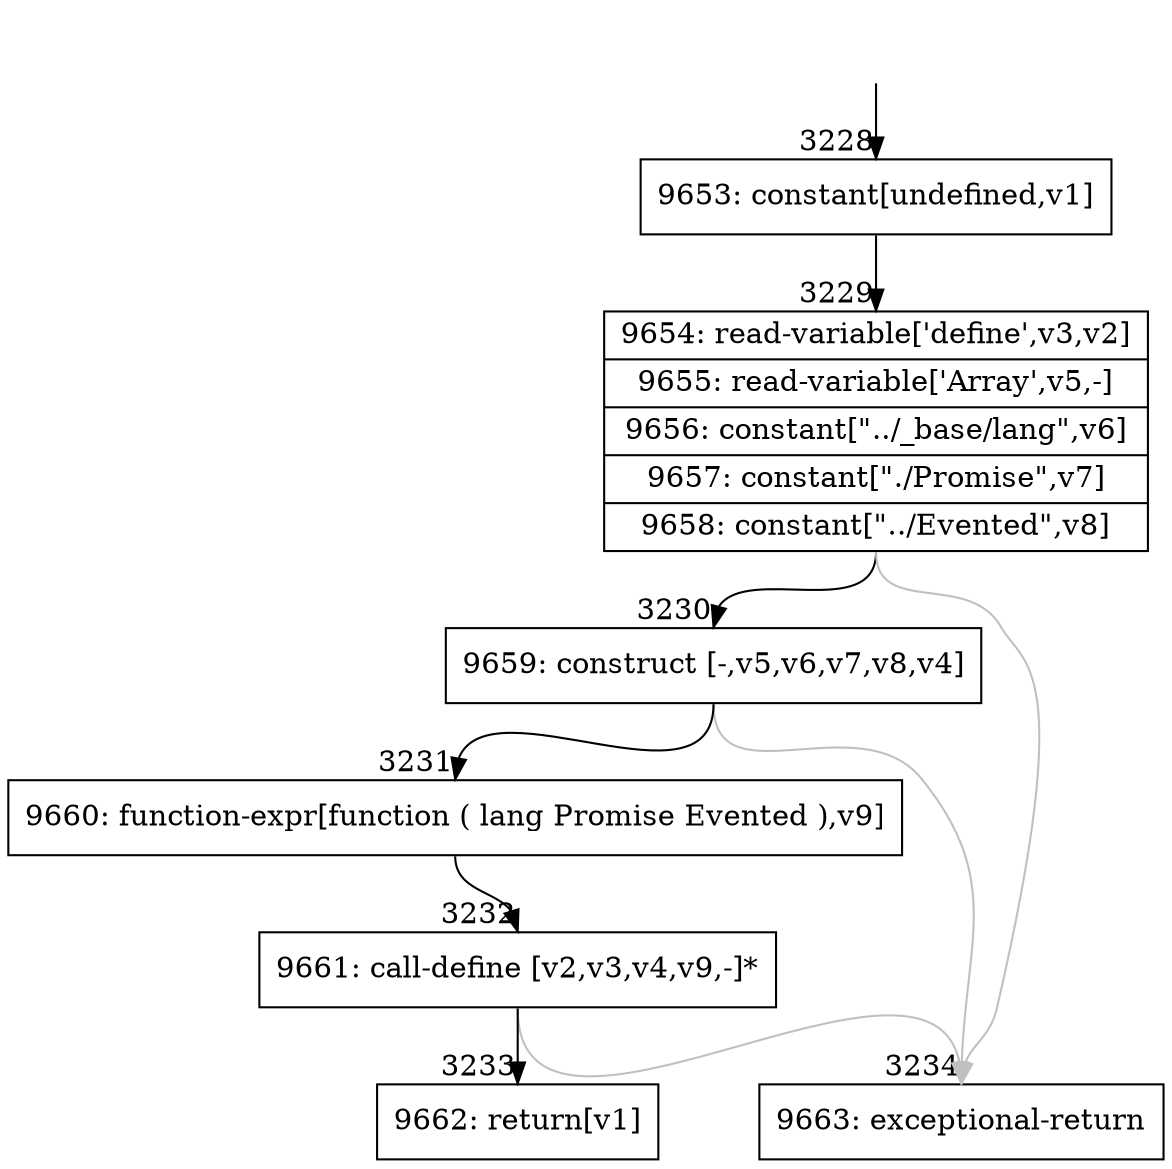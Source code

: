 digraph {
rankdir="TD"
BB_entry193[shape=none,label=""];
BB_entry193 -> BB3228 [tailport=s, headport=n, headlabel="    3228"]
BB3228 [shape=record label="{9653: constant[undefined,v1]}" ] 
BB3228 -> BB3229 [tailport=s, headport=n, headlabel="      3229"]
BB3229 [shape=record label="{9654: read-variable['define',v3,v2]|9655: read-variable['Array',v5,-]|9656: constant[\"../_base/lang\",v6]|9657: constant[\"./Promise\",v7]|9658: constant[\"../Evented\",v8]}" ] 
BB3229 -> BB3230 [tailport=s, headport=n, headlabel="      3230"]
BB3229 -> BB3234 [tailport=s, headport=n, color=gray, headlabel="      3234"]
BB3230 [shape=record label="{9659: construct [-,v5,v6,v7,v8,v4]}" ] 
BB3230 -> BB3231 [tailport=s, headport=n, headlabel="      3231"]
BB3230 -> BB3234 [tailport=s, headport=n, color=gray]
BB3231 [shape=record label="{9660: function-expr[function ( lang Promise Evented ),v9]}" ] 
BB3231 -> BB3232 [tailport=s, headport=n, headlabel="      3232"]
BB3232 [shape=record label="{9661: call-define [v2,v3,v4,v9,-]*}" ] 
BB3232 -> BB3233 [tailport=s, headport=n, headlabel="      3233"]
BB3232 -> BB3234 [tailport=s, headport=n, color=gray]
BB3233 [shape=record label="{9662: return[v1]}" ] 
BB3234 [shape=record label="{9663: exceptional-return}" ] 
//#$~ 3585
}
